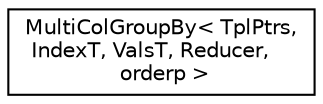digraph "Graphical Class Hierarchy"
{
  edge [fontname="Helvetica",fontsize="10",labelfontname="Helvetica",labelfontsize="10"];
  node [fontname="Helvetica",fontsize="10",shape=record];
  rankdir="LR";
  Node1 [label="MultiColGroupBy\< TplPtrs,\l IndexT, ValsT, Reducer,\l orderp \>",height=0.2,width=0.4,color="black", fillcolor="white", style="filled",URL="$structMultiColGroupBy.html"];
}
